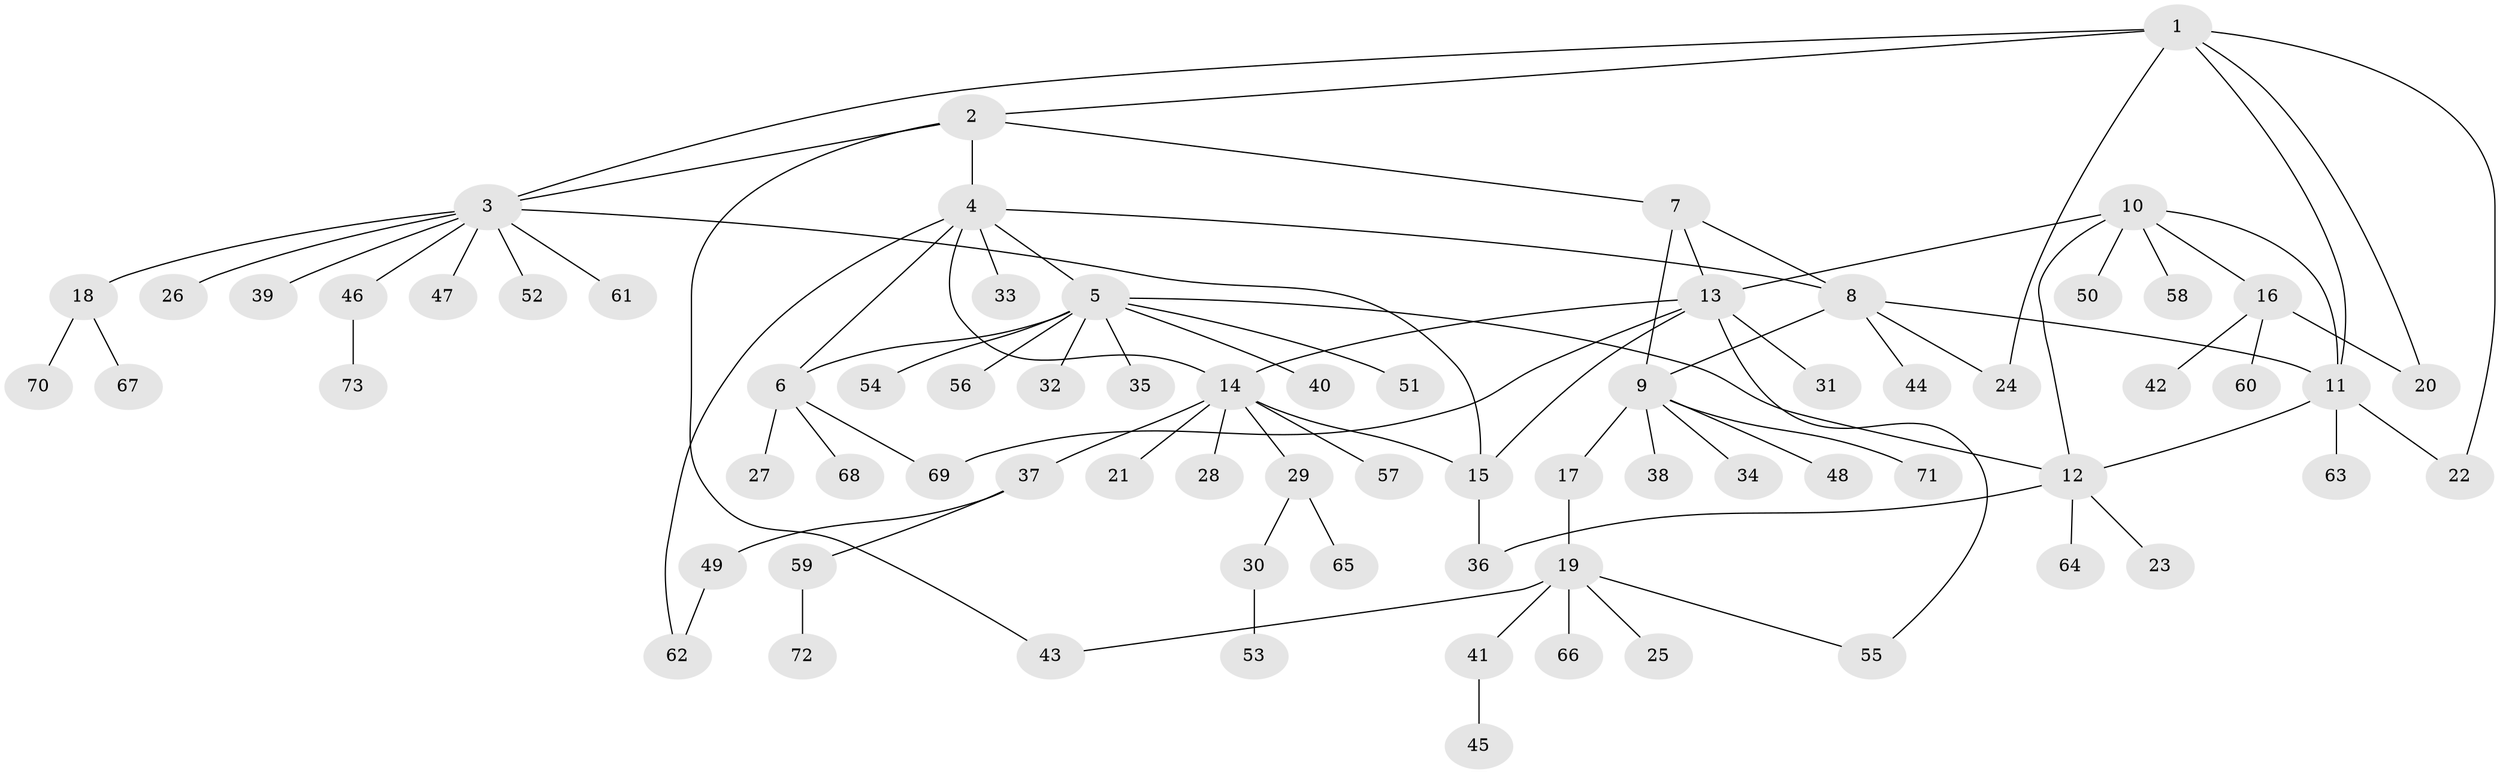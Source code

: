 // Generated by graph-tools (version 1.1) at 2025/50/03/09/25 03:50:27]
// undirected, 73 vertices, 91 edges
graph export_dot {
graph [start="1"]
  node [color=gray90,style=filled];
  1;
  2;
  3;
  4;
  5;
  6;
  7;
  8;
  9;
  10;
  11;
  12;
  13;
  14;
  15;
  16;
  17;
  18;
  19;
  20;
  21;
  22;
  23;
  24;
  25;
  26;
  27;
  28;
  29;
  30;
  31;
  32;
  33;
  34;
  35;
  36;
  37;
  38;
  39;
  40;
  41;
  42;
  43;
  44;
  45;
  46;
  47;
  48;
  49;
  50;
  51;
  52;
  53;
  54;
  55;
  56;
  57;
  58;
  59;
  60;
  61;
  62;
  63;
  64;
  65;
  66;
  67;
  68;
  69;
  70;
  71;
  72;
  73;
  1 -- 2;
  1 -- 3;
  1 -- 11;
  1 -- 20;
  1 -- 22;
  1 -- 24;
  2 -- 3;
  2 -- 4;
  2 -- 7;
  2 -- 43;
  3 -- 15;
  3 -- 18;
  3 -- 26;
  3 -- 39;
  3 -- 46;
  3 -- 47;
  3 -- 52;
  3 -- 61;
  4 -- 5;
  4 -- 6;
  4 -- 8;
  4 -- 14;
  4 -- 33;
  4 -- 62;
  5 -- 6;
  5 -- 12;
  5 -- 32;
  5 -- 35;
  5 -- 40;
  5 -- 51;
  5 -- 54;
  5 -- 56;
  6 -- 27;
  6 -- 68;
  6 -- 69;
  7 -- 8;
  7 -- 9;
  7 -- 13;
  8 -- 9;
  8 -- 11;
  8 -- 24;
  8 -- 44;
  9 -- 17;
  9 -- 34;
  9 -- 38;
  9 -- 48;
  9 -- 71;
  10 -- 11;
  10 -- 12;
  10 -- 13;
  10 -- 16;
  10 -- 50;
  10 -- 58;
  11 -- 12;
  11 -- 22;
  11 -- 63;
  12 -- 23;
  12 -- 36;
  12 -- 64;
  13 -- 14;
  13 -- 15;
  13 -- 31;
  13 -- 55;
  13 -- 69;
  14 -- 15;
  14 -- 21;
  14 -- 28;
  14 -- 29;
  14 -- 37;
  14 -- 57;
  15 -- 36;
  16 -- 20;
  16 -- 42;
  16 -- 60;
  17 -- 19;
  18 -- 67;
  18 -- 70;
  19 -- 25;
  19 -- 41;
  19 -- 43;
  19 -- 55;
  19 -- 66;
  29 -- 30;
  29 -- 65;
  30 -- 53;
  37 -- 49;
  37 -- 59;
  41 -- 45;
  46 -- 73;
  49 -- 62;
  59 -- 72;
}
